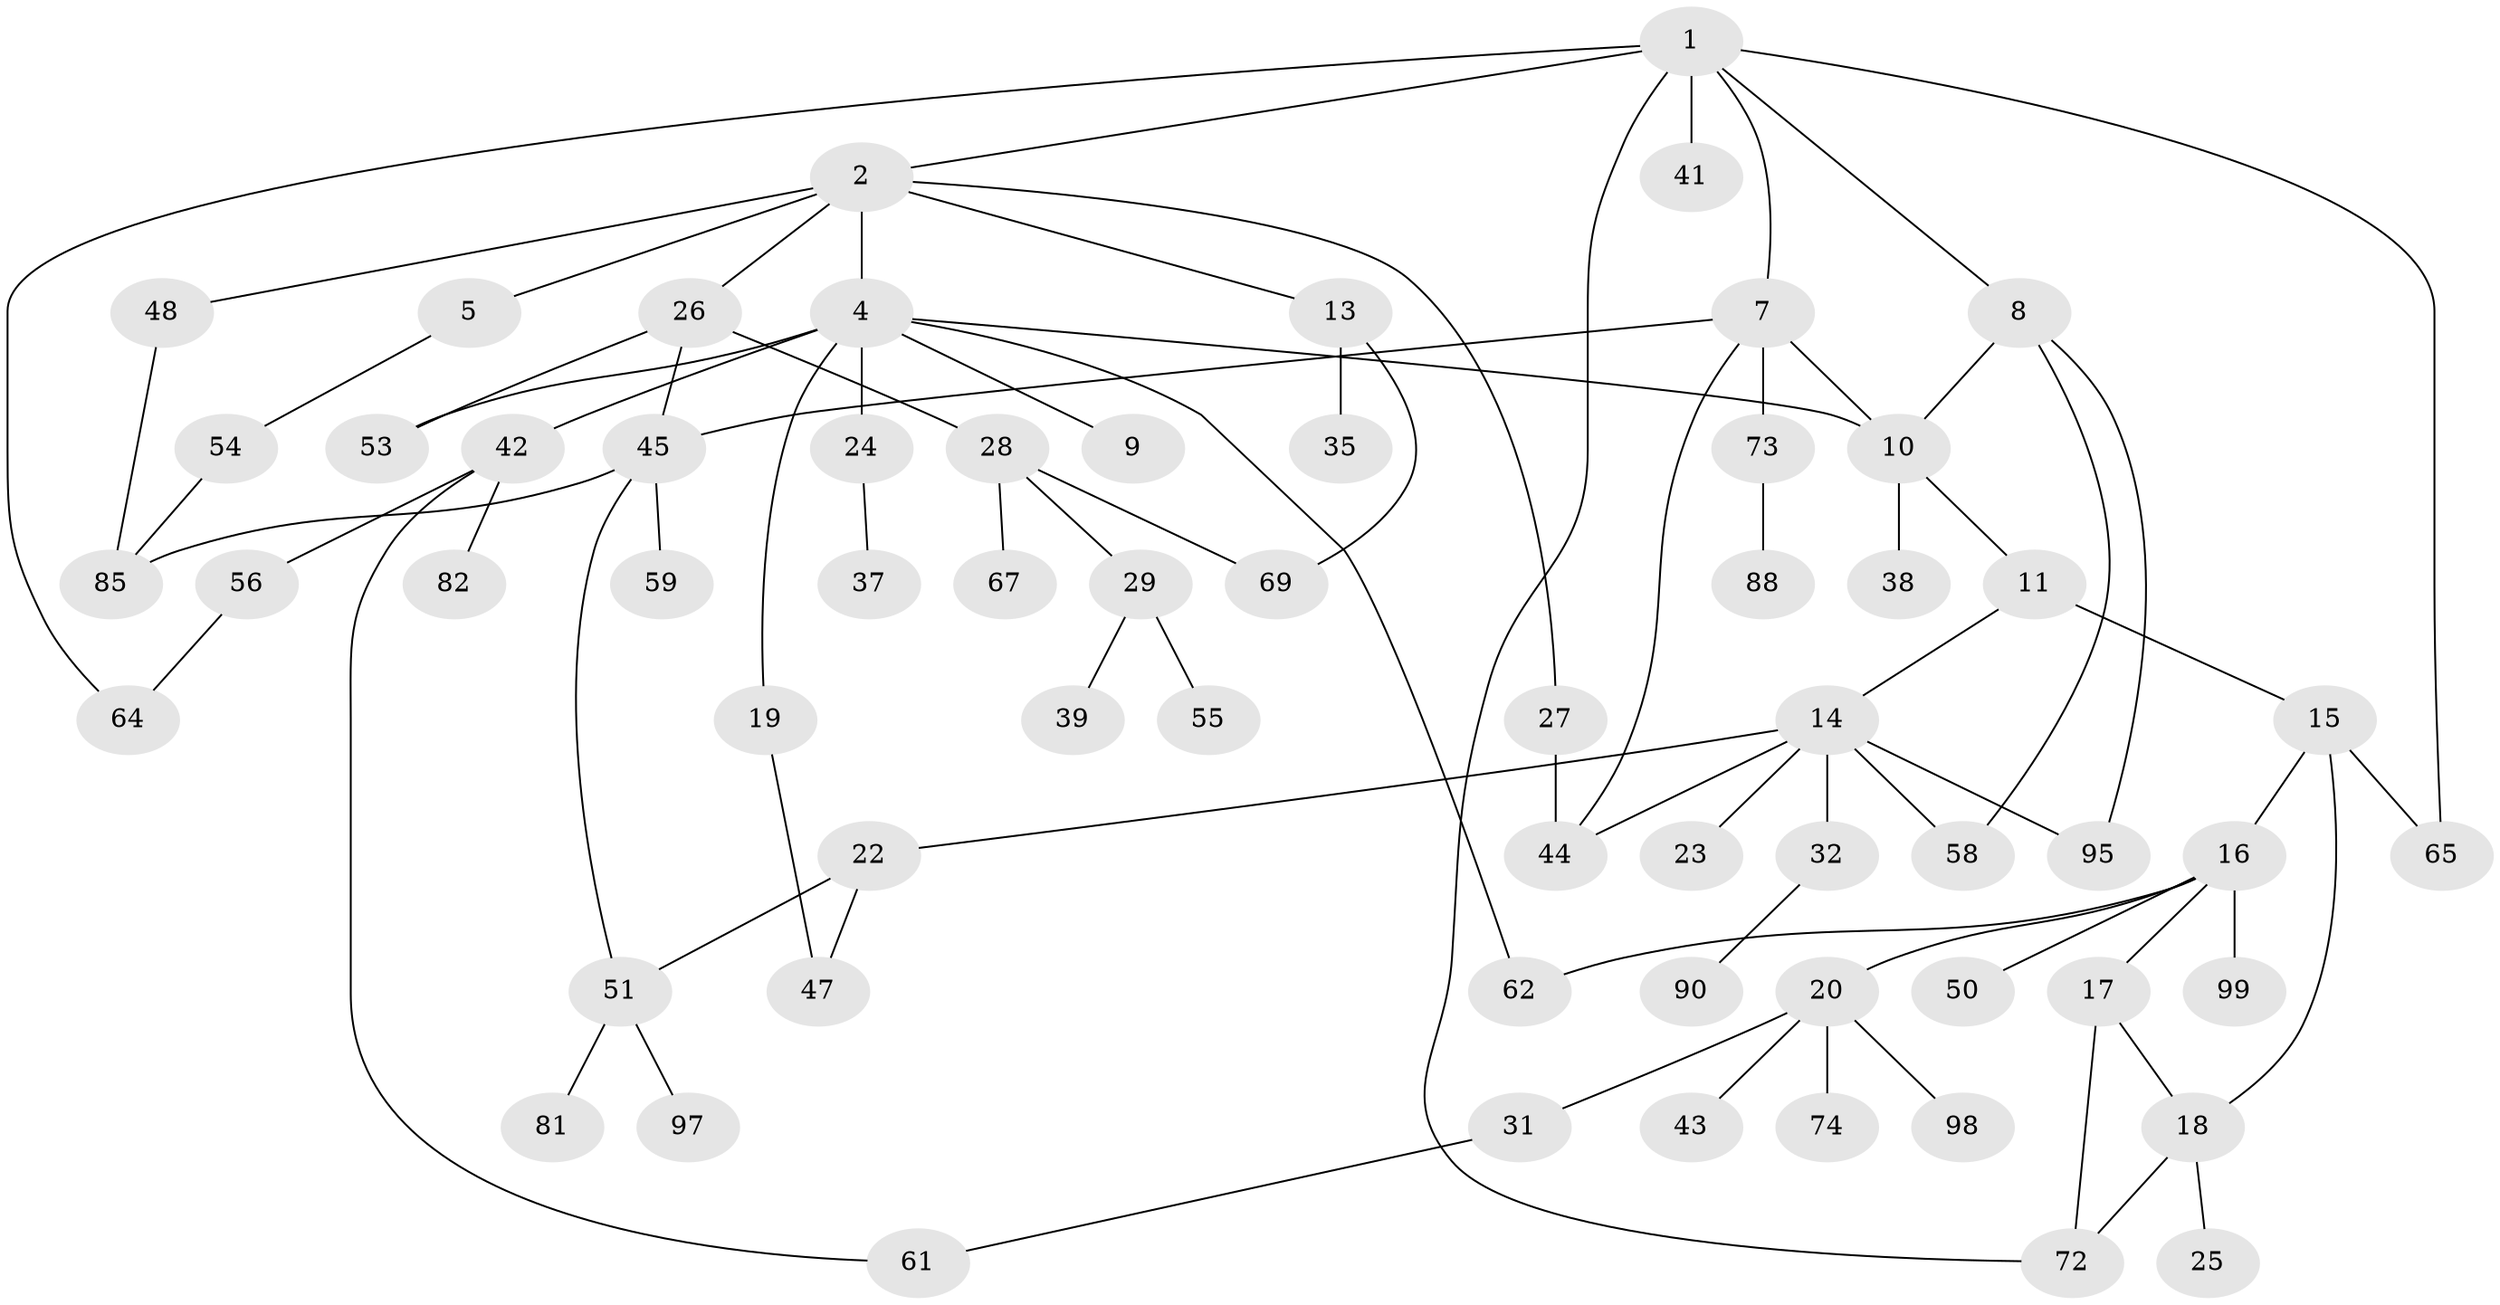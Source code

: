 // Generated by graph-tools (version 1.1) at 2025/51/02/27/25 19:51:36]
// undirected, 64 vertices, 83 edges
graph export_dot {
graph [start="1"]
  node [color=gray90,style=filled];
  1 [super="+21"];
  2 [super="+3"];
  4 [super="+6"];
  5 [super="+52"];
  7 [super="+94"];
  8 [super="+84"];
  9;
  10 [super="+63"];
  11 [super="+12"];
  13 [super="+60"];
  14 [super="+40"];
  15 [super="+49"];
  16 [super="+75"];
  17 [super="+68"];
  18 [super="+46"];
  19 [super="+91"];
  20 [super="+30"];
  22 [super="+76"];
  23;
  24;
  25;
  26 [super="+93"];
  27 [super="+57"];
  28 [super="+33"];
  29 [super="+34"];
  31 [super="+71"];
  32 [super="+36"];
  35;
  37;
  38 [super="+89"];
  39;
  41 [super="+86"];
  42 [super="+79"];
  43;
  44 [super="+66"];
  45 [super="+77"];
  47;
  48;
  50;
  51;
  53 [super="+92"];
  54 [super="+70"];
  55;
  56 [super="+83"];
  58;
  59;
  61;
  62;
  64;
  65 [super="+78"];
  67;
  69 [super="+87"];
  72 [super="+80"];
  73;
  74;
  81 [super="+96"];
  82;
  85;
  88;
  90;
  95;
  97;
  98;
  99;
  1 -- 2;
  1 -- 7;
  1 -- 8;
  1 -- 64;
  1 -- 65;
  1 -- 41;
  1 -- 72;
  2 -- 4;
  2 -- 26;
  2 -- 27;
  2 -- 48;
  2 -- 5;
  2 -- 13;
  4 -- 9;
  4 -- 24;
  4 -- 53;
  4 -- 42;
  4 -- 19;
  4 -- 62;
  4 -- 10;
  5 -- 54;
  7 -- 10;
  7 -- 73;
  7 -- 44;
  7 -- 45;
  8 -- 58;
  8 -- 95;
  8 -- 10;
  10 -- 11;
  10 -- 38;
  11 -- 15;
  11 -- 14;
  13 -- 35;
  13 -- 69;
  14 -- 22;
  14 -- 23;
  14 -- 32;
  14 -- 44;
  14 -- 58;
  14 -- 95;
  15 -- 16;
  15 -- 18;
  15 -- 65;
  16 -- 17 [weight=2];
  16 -- 20;
  16 -- 50;
  16 -- 99;
  16 -- 62;
  17 -- 18;
  17 -- 72;
  18 -- 25;
  18 -- 72;
  19 -- 47;
  20 -- 43;
  20 -- 98;
  20 -- 74;
  20 -- 31;
  22 -- 47;
  22 -- 51;
  24 -- 37;
  26 -- 28;
  26 -- 45;
  26 -- 53;
  27 -- 44;
  28 -- 29;
  28 -- 67;
  28 -- 69;
  29 -- 55;
  29 -- 39;
  31 -- 61;
  32 -- 90;
  42 -- 56;
  42 -- 61;
  42 -- 82;
  45 -- 51;
  45 -- 59;
  45 -- 85;
  48 -- 85;
  51 -- 81;
  51 -- 97;
  54 -- 85;
  56 -- 64;
  73 -- 88;
}
